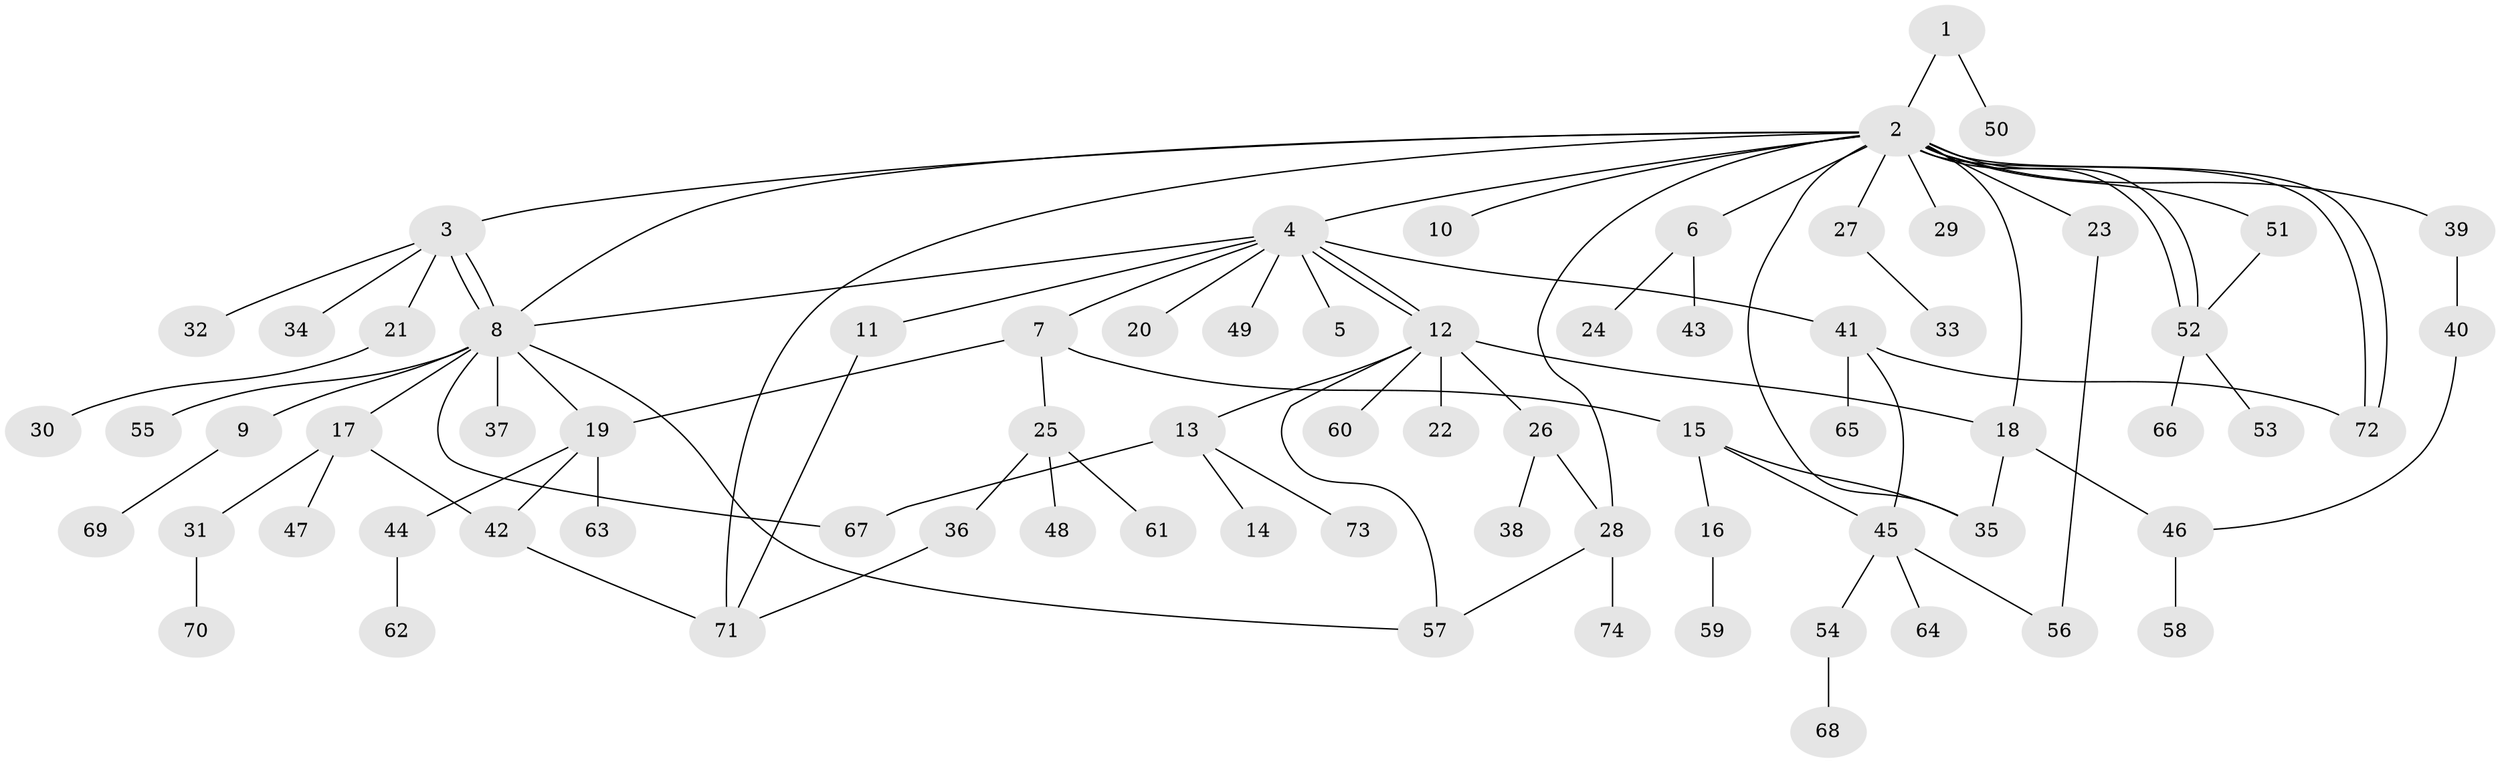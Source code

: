 // coarse degree distribution, {1: 0.5769230769230769, 15: 0.019230769230769232, 12: 0.019230769230769232, 10: 0.038461538461538464, 2: 0.07692307692307693, 4: 0.09615384615384616, 3: 0.11538461538461539, 5: 0.057692307692307696}
// Generated by graph-tools (version 1.1) at 2025/23/03/03/25 07:23:49]
// undirected, 74 vertices, 96 edges
graph export_dot {
graph [start="1"]
  node [color=gray90,style=filled];
  1;
  2;
  3;
  4;
  5;
  6;
  7;
  8;
  9;
  10;
  11;
  12;
  13;
  14;
  15;
  16;
  17;
  18;
  19;
  20;
  21;
  22;
  23;
  24;
  25;
  26;
  27;
  28;
  29;
  30;
  31;
  32;
  33;
  34;
  35;
  36;
  37;
  38;
  39;
  40;
  41;
  42;
  43;
  44;
  45;
  46;
  47;
  48;
  49;
  50;
  51;
  52;
  53;
  54;
  55;
  56;
  57;
  58;
  59;
  60;
  61;
  62;
  63;
  64;
  65;
  66;
  67;
  68;
  69;
  70;
  71;
  72;
  73;
  74;
  1 -- 2;
  1 -- 50;
  2 -- 3;
  2 -- 4;
  2 -- 6;
  2 -- 8;
  2 -- 10;
  2 -- 18;
  2 -- 23;
  2 -- 27;
  2 -- 28;
  2 -- 29;
  2 -- 35;
  2 -- 39;
  2 -- 51;
  2 -- 52;
  2 -- 52;
  2 -- 71;
  2 -- 72;
  2 -- 72;
  3 -- 8;
  3 -- 8;
  3 -- 21;
  3 -- 32;
  3 -- 34;
  4 -- 5;
  4 -- 7;
  4 -- 8;
  4 -- 11;
  4 -- 12;
  4 -- 12;
  4 -- 20;
  4 -- 41;
  4 -- 49;
  6 -- 24;
  6 -- 43;
  7 -- 15;
  7 -- 19;
  7 -- 25;
  8 -- 9;
  8 -- 17;
  8 -- 19;
  8 -- 37;
  8 -- 55;
  8 -- 57;
  8 -- 67;
  9 -- 69;
  11 -- 71;
  12 -- 13;
  12 -- 18;
  12 -- 22;
  12 -- 26;
  12 -- 57;
  12 -- 60;
  13 -- 14;
  13 -- 67;
  13 -- 73;
  15 -- 16;
  15 -- 35;
  15 -- 45;
  16 -- 59;
  17 -- 31;
  17 -- 42;
  17 -- 47;
  18 -- 35;
  18 -- 46;
  19 -- 42;
  19 -- 44;
  19 -- 63;
  21 -- 30;
  23 -- 56;
  25 -- 36;
  25 -- 48;
  25 -- 61;
  26 -- 28;
  26 -- 38;
  27 -- 33;
  28 -- 57;
  28 -- 74;
  31 -- 70;
  36 -- 71;
  39 -- 40;
  40 -- 46;
  41 -- 45;
  41 -- 65;
  41 -- 72;
  42 -- 71;
  44 -- 62;
  45 -- 54;
  45 -- 56;
  45 -- 64;
  46 -- 58;
  51 -- 52;
  52 -- 53;
  52 -- 66;
  54 -- 68;
}

